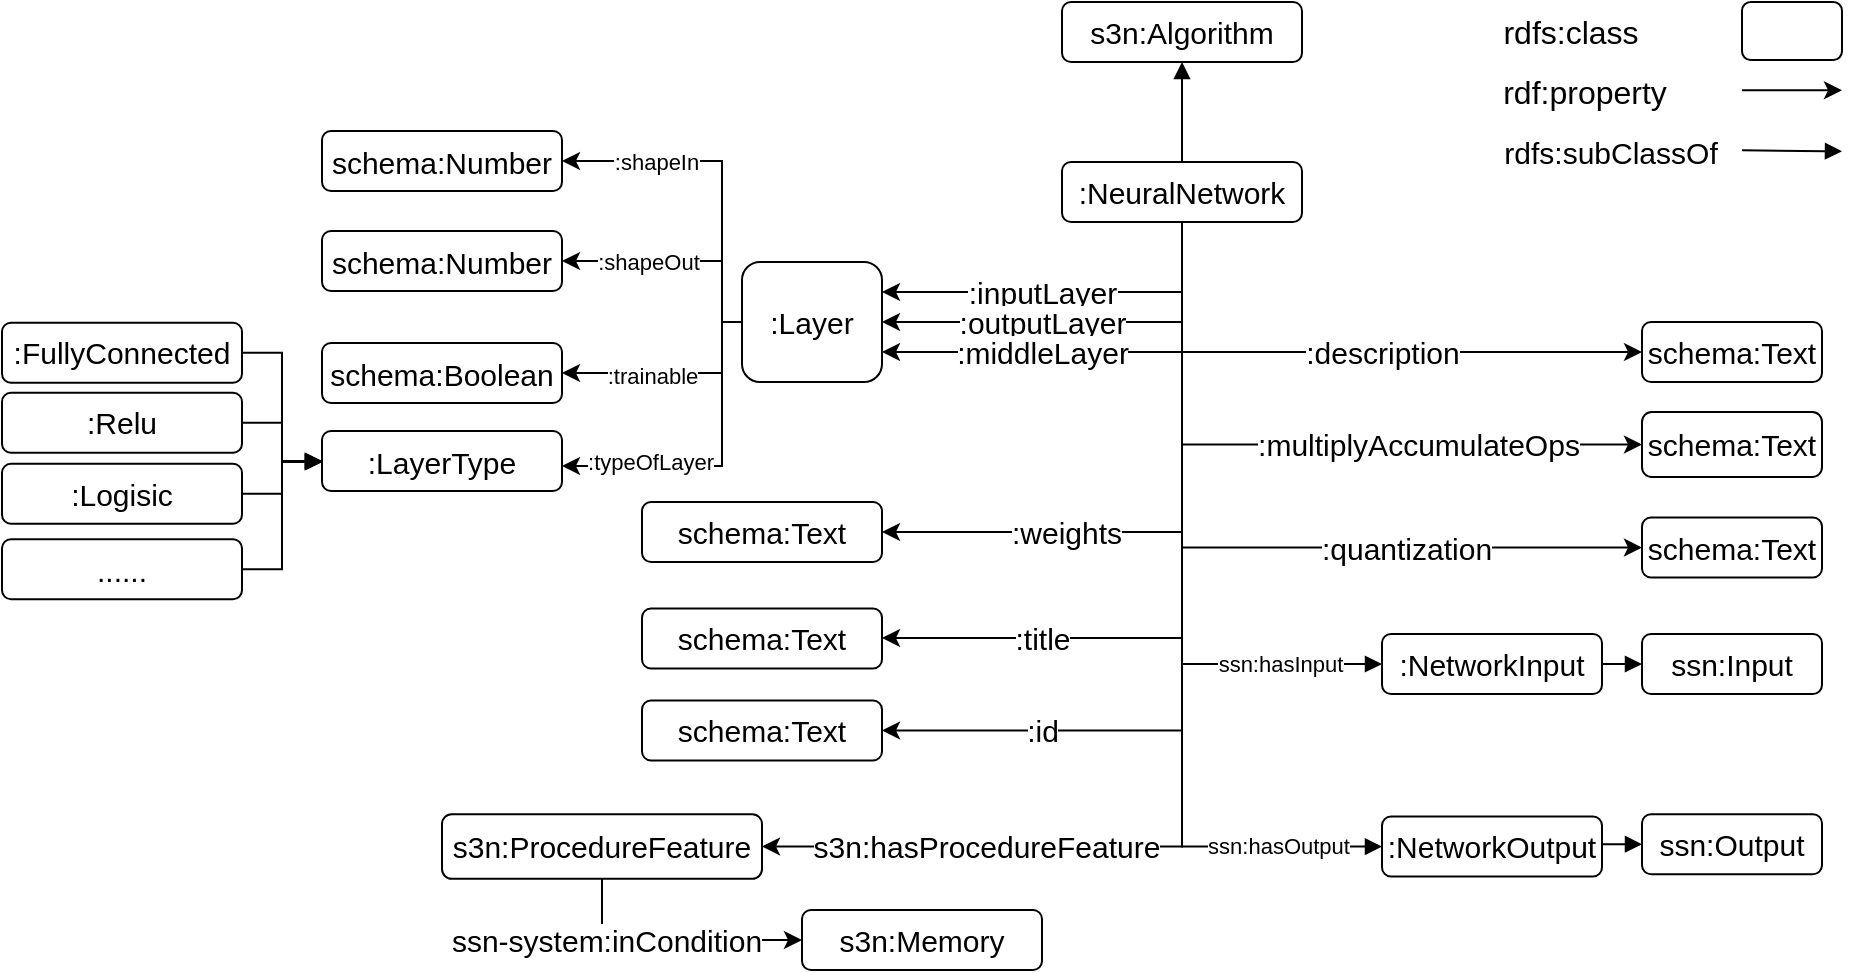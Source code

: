 <mxfile version="14.9.7" type="github">
  <diagram id="LXL1NXqvXz7W8JA6Dsug" name="Page-1">
    <mxGraphModel dx="2072" dy="776" grid="1" gridSize="10" guides="1" tooltips="1" connect="1" arrows="1" fold="1" page="0" pageScale="1" pageWidth="850" pageHeight="1100" math="0" shadow="0">
      <root>
        <mxCell id="0" />
        <mxCell id="1" parent="0" />
        <mxCell id="jss7JCfpPxiry4sK2nVC-1" value="s3n:Algorithm" style="rounded=1;whiteSpace=wrap;html=1;fontSize=15;" parent="1" vertex="1">
          <mxGeometry x="290" y="210" width="120" height="30" as="geometry" />
        </mxCell>
        <mxCell id="jss7JCfpPxiry4sK2nVC-13" value=":title" style="edgeStyle=orthogonalEdgeStyle;rounded=0;orthogonalLoop=1;jettySize=auto;html=1;exitX=0.5;exitY=1;exitDx=0;exitDy=0;fontSize=15;entryX=1;entryY=0.5;entryDx=0;entryDy=0;" parent="1" source="jss7JCfpPxiry4sK2nVC-2" edge="1" target="jss7JCfpPxiry4sK2nVC-33">
          <mxGeometry x="0.552" relative="1" as="geometry">
            <mxPoint x="200" y="485" as="targetPoint" />
            <Array as="points">
              <mxPoint x="350" y="528" />
              <mxPoint x="200" y="528" />
            </Array>
            <mxPoint as="offset" />
          </mxGeometry>
        </mxCell>
        <mxCell id="jss7JCfpPxiry4sK2nVC-15" value=":id" style="edgeStyle=orthogonalEdgeStyle;rounded=0;orthogonalLoop=1;jettySize=auto;html=1;exitX=0.5;exitY=1;exitDx=0;exitDy=0;entryX=1;entryY=0.5;entryDx=0;entryDy=0;fontSize=15;" parent="1" source="jss7JCfpPxiry4sK2nVC-2" target="jss7JCfpPxiry4sK2nVC-34" edge="1">
          <mxGeometry x="0.604" relative="1" as="geometry">
            <mxPoint x="350" y="730" as="targetPoint" />
            <mxPoint as="offset" />
          </mxGeometry>
        </mxCell>
        <mxCell id="jss7JCfpPxiry4sK2nVC-16" value=":weights" style="edgeStyle=orthogonalEdgeStyle;rounded=0;orthogonalLoop=1;jettySize=auto;html=1;exitX=0.5;exitY=1;exitDx=0;exitDy=0;entryX=1;entryY=0.5;entryDx=0;entryDy=0;fontSize=15;" parent="1" source="jss7JCfpPxiry4sK2nVC-2" target="jss7JCfpPxiry4sK2nVC-3" edge="1">
          <mxGeometry x="0.396" relative="1" as="geometry">
            <mxPoint x="810.0" y="500" as="targetPoint" />
            <mxPoint as="offset" />
          </mxGeometry>
        </mxCell>
        <mxCell id="jss7JCfpPxiry4sK2nVC-20" value=":inputLayer" style="edgeStyle=orthogonalEdgeStyle;rounded=0;orthogonalLoop=1;jettySize=auto;html=1;exitX=0.5;exitY=1;exitDx=0;exitDy=0;entryX=1;entryY=0.25;entryDx=0;entryDy=0;fontSize=15;" parent="1" source="jss7JCfpPxiry4sK2nVC-2" target="jss7JCfpPxiry4sK2nVC-19" edge="1">
          <mxGeometry x="0.135" relative="1" as="geometry">
            <mxPoint as="offset" />
          </mxGeometry>
        </mxCell>
        <mxCell id="jss7JCfpPxiry4sK2nVC-23" value=":outputLayer" style="edgeStyle=orthogonalEdgeStyle;rounded=0;orthogonalLoop=1;jettySize=auto;html=1;exitX=0.5;exitY=1;exitDx=0;exitDy=0;entryX=1;entryY=0.5;entryDx=0;entryDy=0;fontSize=15;" parent="1" source="jss7JCfpPxiry4sK2nVC-2" target="jss7JCfpPxiry4sK2nVC-19" edge="1">
          <mxGeometry x="0.2" relative="1" as="geometry">
            <mxPoint x="40" y="390" as="targetPoint" />
            <mxPoint as="offset" />
          </mxGeometry>
        </mxCell>
        <mxCell id="jss7JCfpPxiry4sK2nVC-24" value=":middleLayer" style="edgeStyle=orthogonalEdgeStyle;rounded=0;orthogonalLoop=1;jettySize=auto;html=1;exitX=0.5;exitY=1;exitDx=0;exitDy=0;entryX=1;entryY=0.75;entryDx=0;entryDy=0;fontSize=15;" parent="1" source="jss7JCfpPxiry4sK2nVC-2" target="jss7JCfpPxiry4sK2nVC-19" edge="1">
          <mxGeometry x="0.256" relative="1" as="geometry">
            <mxPoint as="offset" />
          </mxGeometry>
        </mxCell>
        <mxCell id="jss7JCfpPxiry4sK2nVC-37" value=":description" style="edgeStyle=orthogonalEdgeStyle;rounded=0;orthogonalLoop=1;jettySize=auto;html=1;exitX=0.5;exitY=1;exitDx=0;exitDy=0;entryX=0;entryY=0.5;entryDx=0;entryDy=0;fontSize=15;" parent="1" source="jss7JCfpPxiry4sK2nVC-2" target="jss7JCfpPxiry4sK2nVC-36" edge="1">
          <mxGeometry x="0.12" relative="1" as="geometry">
            <mxPoint as="offset" />
          </mxGeometry>
        </mxCell>
        <mxCell id="jss7JCfpPxiry4sK2nVC-38" value=":multiplyAccumulateOps" style="edgeStyle=orthogonalEdgeStyle;rounded=0;orthogonalLoop=1;jettySize=auto;html=1;exitX=0.5;exitY=1;exitDx=0;exitDy=0;entryX=0;entryY=0.5;entryDx=0;entryDy=0;fontSize=15;" parent="1" source="jss7JCfpPxiry4sK2nVC-2" target="jss7JCfpPxiry4sK2nVC-30" edge="1">
          <mxGeometry x="0.346" relative="1" as="geometry">
            <mxPoint as="offset" />
          </mxGeometry>
        </mxCell>
        <mxCell id="jss7JCfpPxiry4sK2nVC-40" value=":quantization" style="edgeStyle=orthogonalEdgeStyle;rounded=0;orthogonalLoop=1;jettySize=auto;html=1;exitX=0.5;exitY=1;exitDx=0;exitDy=0;entryX=0;entryY=0.5;entryDx=0;entryDy=0;fontSize=15;" parent="1" source="jss7JCfpPxiry4sK2nVC-2" target="jss7JCfpPxiry4sK2nVC-32" edge="1">
          <mxGeometry x="0.397" relative="1" as="geometry">
            <mxPoint as="offset" />
          </mxGeometry>
        </mxCell>
        <mxCell id="jss7JCfpPxiry4sK2nVC-59" value="s3n:hasProcedureFeature" style="edgeStyle=orthogonalEdgeStyle;rounded=0;orthogonalLoop=1;jettySize=auto;html=1;exitX=0.5;exitY=1;exitDx=0;exitDy=0;fontSize=15;endArrow=classic;endFill=1;entryX=1;entryY=0.5;entryDx=0;entryDy=0;" parent="1" source="jss7JCfpPxiry4sK2nVC-2" target="jss7JCfpPxiry4sK2nVC-58" edge="1">
          <mxGeometry x="0.571" relative="1" as="geometry">
            <mxPoint x="480" y="810" as="targetPoint" />
            <mxPoint as="offset" />
          </mxGeometry>
        </mxCell>
        <mxCell id="jss7JCfpPxiry4sK2nVC-66" style="edgeStyle=orthogonalEdgeStyle;rounded=0;orthogonalLoop=1;jettySize=auto;html=1;exitX=0.5;exitY=0;exitDx=0;exitDy=0;entryX=0.5;entryY=1;entryDx=0;entryDy=0;fontSize=15;endArrow=block;endFill=1;" parent="1" source="jss7JCfpPxiry4sK2nVC-2" target="jss7JCfpPxiry4sK2nVC-1" edge="1">
          <mxGeometry relative="1" as="geometry" />
        </mxCell>
        <mxCell id="vN-ApxC82CY0WaiQvZb2-4" value="ssn:hasInput " style="edgeStyle=orthogonalEdgeStyle;rounded=0;orthogonalLoop=1;jettySize=auto;html=1;exitX=0.5;exitY=1;exitDx=0;exitDy=0;entryX=0;entryY=0.5;entryDx=0;entryDy=0;endArrow=block;endFill=1;" parent="1" source="jss7JCfpPxiry4sK2nVC-2" target="9Srf9fNfijRDF5B15jsF-1" edge="1">
          <mxGeometry x="0.682" relative="1" as="geometry">
            <mxPoint as="offset" />
          </mxGeometry>
        </mxCell>
        <mxCell id="vN-ApxC82CY0WaiQvZb2-5" value="ssn:hasOutput" style="edgeStyle=orthogonalEdgeStyle;rounded=0;orthogonalLoop=1;jettySize=auto;html=1;exitX=0.5;exitY=1;exitDx=0;exitDy=0;entryX=0;entryY=0.5;entryDx=0;entryDy=0;endArrow=block;endFill=1;" parent="1" source="jss7JCfpPxiry4sK2nVC-2" target="FwwCy6SQuPoG6flF36ar-1" edge="1">
          <mxGeometry x="0.749" relative="1" as="geometry">
            <mxPoint as="offset" />
          </mxGeometry>
        </mxCell>
        <mxCell id="jss7JCfpPxiry4sK2nVC-2" value=":NeuralNetwork" style="rounded=1;whiteSpace=wrap;html=1;fontSize=15;" parent="1" vertex="1">
          <mxGeometry x="290" y="290" width="120" height="30" as="geometry" />
        </mxCell>
        <mxCell id="jss7JCfpPxiry4sK2nVC-3" value="schema:Text" style="rounded=1;whiteSpace=wrap;html=1;fontSize=15;" parent="1" vertex="1">
          <mxGeometry x="80" y="460" width="120" height="30" as="geometry" />
        </mxCell>
        <mxCell id="jss7JCfpPxiry4sK2nVC-19" value=":Layer" style="rounded=1;whiteSpace=wrap;html=1;fontSize=15;" parent="1" vertex="1">
          <mxGeometry x="130" y="340" width="70" height="60" as="geometry" />
        </mxCell>
        <mxCell id="jss7JCfpPxiry4sK2nVC-30" value="schema:Text" style="rounded=1;whiteSpace=wrap;html=1;fontSize=15;" parent="1" vertex="1">
          <mxGeometry x="580" y="415" width="90" height="32.5" as="geometry" />
        </mxCell>
        <mxCell id="jss7JCfpPxiry4sK2nVC-32" value="schema:Text" style="rounded=1;whiteSpace=wrap;html=1;fontSize=15;" parent="1" vertex="1">
          <mxGeometry x="580" y="467.75" width="90" height="30" as="geometry" />
        </mxCell>
        <mxCell id="jss7JCfpPxiry4sK2nVC-33" value="schema:Text" style="rounded=1;whiteSpace=wrap;html=1;fontSize=15;" parent="1" vertex="1">
          <mxGeometry x="80" y="513.25" width="120" height="30" as="geometry" />
        </mxCell>
        <mxCell id="jss7JCfpPxiry4sK2nVC-34" value="schema:Text" style="rounded=1;whiteSpace=wrap;html=1;fontSize=15;" parent="1" vertex="1">
          <mxGeometry x="80" y="559.25" width="120" height="30" as="geometry" />
        </mxCell>
        <mxCell id="jss7JCfpPxiry4sK2nVC-36" value="schema:Text" style="rounded=1;whiteSpace=wrap;html=1;fontSize=15;" parent="1" vertex="1">
          <mxGeometry x="580" y="370" width="90" height="30" as="geometry" />
        </mxCell>
        <mxCell id="jss7JCfpPxiry4sK2nVC-39" style="edgeStyle=orthogonalEdgeStyle;rounded=0;orthogonalLoop=1;jettySize=auto;html=1;exitX=0.5;exitY=1;exitDx=0;exitDy=0;fontSize=15;" parent="1" edge="1">
          <mxGeometry relative="1" as="geometry">
            <mxPoint x="685" y="630" as="sourcePoint" />
            <mxPoint x="685" y="630" as="targetPoint" />
          </mxGeometry>
        </mxCell>
        <mxCell id="jss7JCfpPxiry4sK2nVC-50" value="" style="rounded=1;whiteSpace=wrap;html=1;fontSize=16;" parent="1" vertex="1">
          <mxGeometry x="630" y="210" width="50" height="29" as="geometry" />
        </mxCell>
        <mxCell id="jss7JCfpPxiry4sK2nVC-51" value="rdfs:class" style="text;html=1;align=center;verticalAlign=middle;resizable=0;points=[];autosize=1;strokeColor=none;fontSize=16;" parent="1" vertex="1">
          <mxGeometry x="504" y="214.5" width="80" height="20" as="geometry" />
        </mxCell>
        <mxCell id="jss7JCfpPxiry4sK2nVC-52" value="rdf:property" style="text;html=1;align=center;verticalAlign=middle;resizable=0;points=[];autosize=1;strokeColor=none;fontSize=16;" parent="1" vertex="1">
          <mxGeometry x="501" y="244.5" width="100" height="20" as="geometry" />
        </mxCell>
        <mxCell id="jss7JCfpPxiry4sK2nVC-53" value="" style="endArrow=classic;html=1;fontSize=16;" parent="1" edge="1">
          <mxGeometry width="50" height="50" relative="1" as="geometry">
            <mxPoint x="630" y="254.16" as="sourcePoint" />
            <mxPoint x="680" y="254.16" as="targetPoint" />
            <Array as="points">
              <mxPoint x="640" y="254.16" />
            </Array>
          </mxGeometry>
        </mxCell>
        <mxCell id="jss7JCfpPxiry4sK2nVC-55" value="" style="endArrow=block;html=1;fontSize=16;endFill=1;" parent="1" edge="1">
          <mxGeometry width="50" height="50" relative="1" as="geometry">
            <mxPoint x="630" y="284.16" as="sourcePoint" />
            <mxPoint x="680" y="284.66" as="targetPoint" />
          </mxGeometry>
        </mxCell>
        <mxCell id="jss7JCfpPxiry4sK2nVC-63" value="ssn-system:inCondition" style="edgeStyle=orthogonalEdgeStyle;rounded=0;orthogonalLoop=1;jettySize=auto;html=1;exitX=0.5;exitY=1;exitDx=0;exitDy=0;entryX=0;entryY=0.5;entryDx=0;entryDy=0;fontSize=15;endArrow=classic;endFill=1;" parent="1" source="jss7JCfpPxiry4sK2nVC-58" target="jss7JCfpPxiry4sK2nVC-60" edge="1">
          <mxGeometry x="-0.492" relative="1" as="geometry">
            <mxPoint as="offset" />
            <Array as="points">
              <mxPoint x="60" y="679" />
            </Array>
          </mxGeometry>
        </mxCell>
        <mxCell id="jss7JCfpPxiry4sK2nVC-58" value="s3n:ProcedureFeature" style="rounded=1;whiteSpace=wrap;html=1;fontSize=15;" parent="1" vertex="1">
          <mxGeometry x="-20" y="616.13" width="160" height="32.25" as="geometry" />
        </mxCell>
        <mxCell id="jss7JCfpPxiry4sK2nVC-60" value="s3n:Memory" style="rounded=1;whiteSpace=wrap;html=1;fontSize=15;" parent="1" vertex="1">
          <mxGeometry x="160" y="664" width="120" height="30" as="geometry" />
        </mxCell>
        <mxCell id="jss7JCfpPxiry4sK2nVC-67" value="rdfs:subClassOf" style="text;html=1;align=center;verticalAlign=middle;resizable=0;points=[];autosize=1;strokeColor=none;fontSize=15;" parent="1" vertex="1">
          <mxGeometry x="504" y="274.5" width="120" height="20" as="geometry" />
        </mxCell>
        <mxCell id="O1qYqZWK-9wZ80ejL66R-15" value="ssn:Input" style="rounded=1;whiteSpace=wrap;html=1;fontSize=15;" parent="1" vertex="1">
          <mxGeometry x="580" y="526" width="90" height="30" as="geometry" />
        </mxCell>
        <mxCell id="vN-ApxC82CY0WaiQvZb2-1" value="ssn:Output" style="rounded=1;whiteSpace=wrap;html=1;fontSize=15;" parent="1" vertex="1">
          <mxGeometry x="580" y="616.13" width="90" height="30" as="geometry" />
        </mxCell>
        <mxCell id="FwwCy6SQuPoG6flF36ar-2" style="edgeStyle=orthogonalEdgeStyle;rounded=0;orthogonalLoop=1;jettySize=auto;html=1;exitX=1;exitY=0.5;exitDx=0;exitDy=0;entryX=0;entryY=0.5;entryDx=0;entryDy=0;endArrow=block;endFill=1;" edge="1" parent="1" source="9Srf9fNfijRDF5B15jsF-1" target="O1qYqZWK-9wZ80ejL66R-15">
          <mxGeometry relative="1" as="geometry" />
        </mxCell>
        <mxCell id="9Srf9fNfijRDF5B15jsF-1" value=":NetworkInput" style="rounded=1;whiteSpace=wrap;html=1;fontSize=15;" parent="1" vertex="1">
          <mxGeometry x="450" y="526" width="110" height="30" as="geometry" />
        </mxCell>
        <mxCell id="FwwCy6SQuPoG6flF36ar-3" style="edgeStyle=orthogonalEdgeStyle;rounded=0;orthogonalLoop=1;jettySize=auto;html=1;exitX=1;exitY=0.5;exitDx=0;exitDy=0;entryX=0;entryY=0.5;entryDx=0;entryDy=0;endArrow=block;endFill=1;" edge="1" parent="1" source="FwwCy6SQuPoG6flF36ar-1" target="vN-ApxC82CY0WaiQvZb2-1">
          <mxGeometry relative="1" as="geometry">
            <Array as="points">
              <mxPoint x="560" y="631" />
            </Array>
          </mxGeometry>
        </mxCell>
        <mxCell id="FwwCy6SQuPoG6flF36ar-1" value=":NetworkOutput" style="rounded=1;whiteSpace=wrap;html=1;fontSize=15;" vertex="1" parent="1">
          <mxGeometry x="450" y="617.25" width="110" height="30" as="geometry" />
        </mxCell>
        <mxCell id="FwwCy6SQuPoG6flF36ar-4" style="edgeStyle=orthogonalEdgeStyle;rounded=0;orthogonalLoop=1;jettySize=auto;html=1;exitX=0;exitY=0.5;exitDx=0;exitDy=0;entryX=1;entryY=0.5;entryDx=0;entryDy=0;" edge="1" parent="1" target="FwwCy6SQuPoG6flF36ar-12">
          <mxGeometry relative="1" as="geometry">
            <Array as="points">
              <mxPoint x="120" y="369.5" />
              <mxPoint x="120" y="289.5" />
            </Array>
            <mxPoint x="130" y="370" as="sourcePoint" />
          </mxGeometry>
        </mxCell>
        <mxCell id="FwwCy6SQuPoG6flF36ar-5" value=":shapeIn" style="edgeLabel;html=1;align=center;verticalAlign=middle;resizable=0;points=[];" vertex="1" connectable="0" parent="FwwCy6SQuPoG6flF36ar-4">
          <mxGeometry x="0.41" relative="1" as="geometry">
            <mxPoint x="-4" as="offset" />
          </mxGeometry>
        </mxCell>
        <mxCell id="FwwCy6SQuPoG6flF36ar-6" value="" style="edgeStyle=orthogonalEdgeStyle;rounded=0;orthogonalLoop=1;jettySize=auto;html=1;exitX=0;exitY=0.5;exitDx=0;exitDy=0;entryX=1;entryY=0.5;entryDx=0;entryDy=0;" edge="1" parent="1" target="FwwCy6SQuPoG6flF36ar-13">
          <mxGeometry x="0.538" relative="1" as="geometry">
            <Array as="points">
              <mxPoint x="120" y="369.5" />
              <mxPoint x="120" y="339.5" />
            </Array>
            <mxPoint as="offset" />
            <mxPoint x="130" y="370" as="sourcePoint" />
          </mxGeometry>
        </mxCell>
        <mxCell id="FwwCy6SQuPoG6flF36ar-7" value=":shapeOut" style="edgeLabel;html=1;align=center;verticalAlign=middle;resizable=0;points=[];" vertex="1" connectable="0" parent="FwwCy6SQuPoG6flF36ar-6">
          <mxGeometry x="0.287" relative="1" as="geometry">
            <mxPoint as="offset" />
          </mxGeometry>
        </mxCell>
        <mxCell id="FwwCy6SQuPoG6flF36ar-8" style="edgeStyle=orthogonalEdgeStyle;rounded=0;orthogonalLoop=1;jettySize=auto;html=1;exitX=0;exitY=0.5;exitDx=0;exitDy=0;entryX=1;entryY=0.5;entryDx=0;entryDy=0;" edge="1" parent="1" target="FwwCy6SQuPoG6flF36ar-14">
          <mxGeometry relative="1" as="geometry">
            <Array as="points">
              <mxPoint x="120" y="369.5" />
              <mxPoint x="120" y="395.5" />
            </Array>
            <mxPoint x="130" y="370" as="sourcePoint" />
          </mxGeometry>
        </mxCell>
        <mxCell id="FwwCy6SQuPoG6flF36ar-9" value=":trainable" style="edgeLabel;html=1;align=center;verticalAlign=middle;resizable=0;points=[];" vertex="1" connectable="0" parent="FwwCy6SQuPoG6flF36ar-8">
          <mxGeometry x="0.229" y="1" relative="1" as="geometry">
            <mxPoint as="offset" />
          </mxGeometry>
        </mxCell>
        <mxCell id="FwwCy6SQuPoG6flF36ar-10" style="edgeStyle=orthogonalEdgeStyle;rounded=0;orthogonalLoop=1;jettySize=auto;html=1;exitX=0;exitY=0.5;exitDx=0;exitDy=0;" edge="1" parent="1" target="FwwCy6SQuPoG6flF36ar-16">
          <mxGeometry relative="1" as="geometry">
            <mxPoint x="30" y="450.5" as="targetPoint" />
            <Array as="points">
              <mxPoint x="120" y="370" />
              <mxPoint x="120" y="442" />
            </Array>
            <mxPoint x="130" y="370" as="sourcePoint" />
          </mxGeometry>
        </mxCell>
        <mxCell id="FwwCy6SQuPoG6flF36ar-11" value=":typeOfLayer" style="edgeLabel;html=1;align=center;verticalAlign=middle;resizable=0;points=[];" vertex="1" connectable="0" parent="FwwCy6SQuPoG6flF36ar-10">
          <mxGeometry x="0.479" y="1" relative="1" as="geometry">
            <mxPoint x="2" y="-3" as="offset" />
          </mxGeometry>
        </mxCell>
        <mxCell id="FwwCy6SQuPoG6flF36ar-12" value="schema:Number" style="rounded=1;whiteSpace=wrap;html=1;fontSize=15;" vertex="1" parent="1">
          <mxGeometry x="-80" y="274.5" width="120" height="30" as="geometry" />
        </mxCell>
        <mxCell id="FwwCy6SQuPoG6flF36ar-13" value="schema:Number" style="rounded=1;whiteSpace=wrap;html=1;fontSize=15;" vertex="1" parent="1">
          <mxGeometry x="-80" y="324.5" width="120" height="30" as="geometry" />
        </mxCell>
        <mxCell id="FwwCy6SQuPoG6flF36ar-14" value="schema:Boolean" style="rounded=1;whiteSpace=wrap;html=1;fontSize=15;" vertex="1" parent="1">
          <mxGeometry x="-80" y="380.5" width="120" height="30" as="geometry" />
        </mxCell>
        <mxCell id="FwwCy6SQuPoG6flF36ar-16" value="&lt;div&gt;:LayerType&lt;/div&gt;" style="rounded=1;whiteSpace=wrap;html=1;fontSize=15;" vertex="1" parent="1">
          <mxGeometry x="-80" y="424.5" width="120" height="30" as="geometry" />
        </mxCell>
        <mxCell id="FwwCy6SQuPoG6flF36ar-36" style="edgeStyle=orthogonalEdgeStyle;rounded=0;orthogonalLoop=1;jettySize=auto;html=1;exitX=1;exitY=0.5;exitDx=0;exitDy=0;entryX=0;entryY=0.5;entryDx=0;entryDy=0;endArrow=block;endFill=1;" edge="1" parent="1" source="FwwCy6SQuPoG6flF36ar-29" target="FwwCy6SQuPoG6flF36ar-16">
          <mxGeometry relative="1" as="geometry" />
        </mxCell>
        <mxCell id="FwwCy6SQuPoG6flF36ar-29" value="&lt;div&gt;:FullyConnected&lt;/div&gt;" style="rounded=1;whiteSpace=wrap;html=1;fontSize=15;" vertex="1" parent="1">
          <mxGeometry x="-240" y="370.38" width="120" height="30" as="geometry" />
        </mxCell>
        <mxCell id="FwwCy6SQuPoG6flF36ar-37" style="edgeStyle=orthogonalEdgeStyle;rounded=0;orthogonalLoop=1;jettySize=auto;html=1;exitX=1;exitY=0.5;exitDx=0;exitDy=0;endArrow=block;endFill=1;" edge="1" parent="1" source="FwwCy6SQuPoG6flF36ar-30">
          <mxGeometry relative="1" as="geometry">
            <mxPoint x="-80" y="440" as="targetPoint" />
            <Array as="points">
              <mxPoint x="-100" y="420" />
              <mxPoint x="-100" y="440" />
            </Array>
          </mxGeometry>
        </mxCell>
        <mxCell id="FwwCy6SQuPoG6flF36ar-30" value=":Relu" style="rounded=1;whiteSpace=wrap;html=1;fontSize=15;" vertex="1" parent="1">
          <mxGeometry x="-240" y="405.38" width="120" height="30" as="geometry" />
        </mxCell>
        <mxCell id="FwwCy6SQuPoG6flF36ar-38" style="edgeStyle=orthogonalEdgeStyle;rounded=0;orthogonalLoop=1;jettySize=auto;html=1;exitX=1;exitY=0.5;exitDx=0;exitDy=0;endArrow=block;endFill=1;" edge="1" parent="1" source="FwwCy6SQuPoG6flF36ar-31">
          <mxGeometry relative="1" as="geometry">
            <mxPoint x="-80" y="440" as="targetPoint" />
            <Array as="points">
              <mxPoint x="-100" y="456" />
              <mxPoint x="-100" y="440" />
            </Array>
          </mxGeometry>
        </mxCell>
        <mxCell id="FwwCy6SQuPoG6flF36ar-31" value=":Logisic" style="rounded=1;whiteSpace=wrap;html=1;fontSize=15;" vertex="1" parent="1">
          <mxGeometry x="-240" y="440.88" width="120" height="30" as="geometry" />
        </mxCell>
        <mxCell id="FwwCy6SQuPoG6flF36ar-39" style="edgeStyle=orthogonalEdgeStyle;rounded=0;orthogonalLoop=1;jettySize=auto;html=1;exitX=1;exitY=0.5;exitDx=0;exitDy=0;endArrow=block;endFill=1;entryX=0;entryY=0.5;entryDx=0;entryDy=0;" edge="1" parent="1" source="FwwCy6SQuPoG6flF36ar-32" target="FwwCy6SQuPoG6flF36ar-16">
          <mxGeometry relative="1" as="geometry">
            <mxPoint x="-130" y="440" as="targetPoint" />
          </mxGeometry>
        </mxCell>
        <mxCell id="FwwCy6SQuPoG6flF36ar-32" value="......" style="rounded=1;whiteSpace=wrap;html=1;fontSize=15;" vertex="1" parent="1">
          <mxGeometry x="-240" y="478.63" width="120" height="30" as="geometry" />
        </mxCell>
      </root>
    </mxGraphModel>
  </diagram>
</mxfile>

